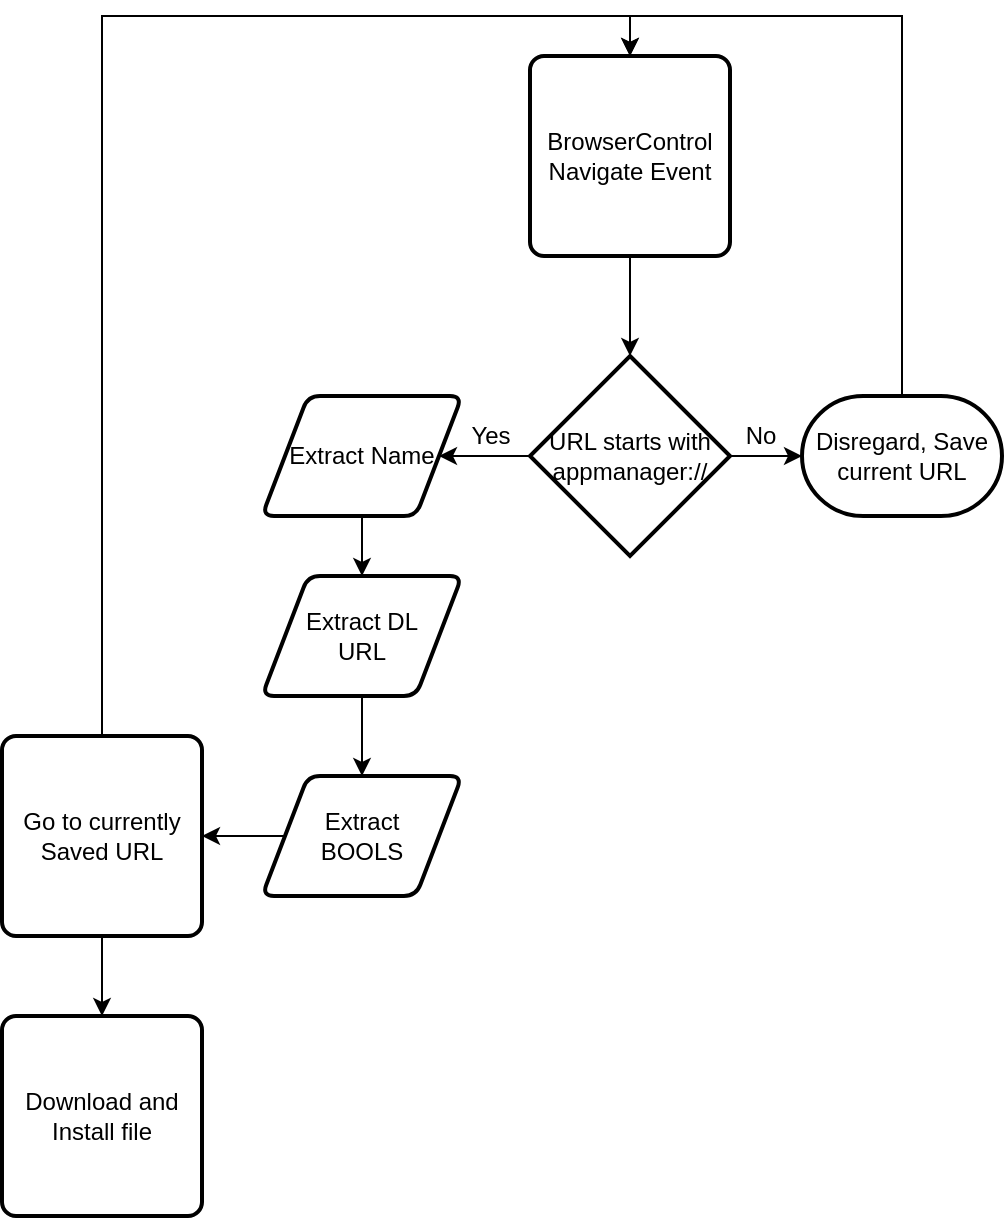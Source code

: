<mxfile version="13.10.5" type="device"><diagram id="C5RBs43oDa-KdzZeNtuy" name="Page-1"><mxGraphModel dx="1422" dy="800" grid="1" gridSize="10" guides="1" tooltips="1" connect="1" arrows="1" fold="1" page="1" pageScale="1" pageWidth="827" pageHeight="1169" math="0" shadow="0"><root><mxCell id="WIyWlLk6GJQsqaUBKTNV-0"/><mxCell id="WIyWlLk6GJQsqaUBKTNV-1" parent="WIyWlLk6GJQsqaUBKTNV-0"/><mxCell id="iC34kU_VAp71gR3Eubk_-24" value="" style="edgeStyle=orthogonalEdgeStyle;rounded=0;orthogonalLoop=1;jettySize=auto;html=1;" edge="1" parent="WIyWlLk6GJQsqaUBKTNV-1" source="iC34kU_VAp71gR3Eubk_-2" target="iC34kU_VAp71gR3Eubk_-4"><mxGeometry relative="1" as="geometry"/></mxCell><mxCell id="iC34kU_VAp71gR3Eubk_-26" value="" style="edgeStyle=orthogonalEdgeStyle;rounded=0;orthogonalLoop=1;jettySize=auto;html=1;" edge="1" parent="WIyWlLk6GJQsqaUBKTNV-1" source="iC34kU_VAp71gR3Eubk_-2" target="iC34kU_VAp71gR3Eubk_-25"><mxGeometry relative="1" as="geometry"/></mxCell><mxCell id="iC34kU_VAp71gR3Eubk_-2" value="URL starts with appmanager://" style="strokeWidth=2;html=1;shape=mxgraph.flowchart.decision;whiteSpace=wrap;" vertex="1" parent="WIyWlLk6GJQsqaUBKTNV-1"><mxGeometry x="294" y="180" width="100" height="100" as="geometry"/></mxCell><mxCell id="iC34kU_VAp71gR3Eubk_-16" value="" style="edgeStyle=orthogonalEdgeStyle;rounded=0;orthogonalLoop=1;jettySize=auto;html=1;" edge="1" parent="WIyWlLk6GJQsqaUBKTNV-1" source="iC34kU_VAp71gR3Eubk_-4" target="iC34kU_VAp71gR3Eubk_-5"><mxGeometry relative="1" as="geometry"/></mxCell><mxCell id="iC34kU_VAp71gR3Eubk_-4" value="Extract Name" style="shape=parallelogram;html=1;strokeWidth=2;perimeter=parallelogramPerimeter;whiteSpace=wrap;rounded=1;arcSize=12;size=0.23;" vertex="1" parent="WIyWlLk6GJQsqaUBKTNV-1"><mxGeometry x="160" y="200" width="100" height="60" as="geometry"/></mxCell><mxCell id="iC34kU_VAp71gR3Eubk_-19" value="" style="edgeStyle=orthogonalEdgeStyle;rounded=0;orthogonalLoop=1;jettySize=auto;html=1;" edge="1" parent="WIyWlLk6GJQsqaUBKTNV-1" source="iC34kU_VAp71gR3Eubk_-5" target="iC34kU_VAp71gR3Eubk_-8"><mxGeometry relative="1" as="geometry"/></mxCell><mxCell id="iC34kU_VAp71gR3Eubk_-5" value="Extract DL &lt;br&gt;URL" style="shape=parallelogram;html=1;strokeWidth=2;perimeter=parallelogramPerimeter;whiteSpace=wrap;rounded=1;arcSize=12;size=0.23;" vertex="1" parent="WIyWlLk6GJQsqaUBKTNV-1"><mxGeometry x="160" y="290" width="100" height="60" as="geometry"/></mxCell><mxCell id="iC34kU_VAp71gR3Eubk_-32" value="" style="edgeStyle=orthogonalEdgeStyle;rounded=0;orthogonalLoop=1;jettySize=auto;html=1;" edge="1" parent="WIyWlLk6GJQsqaUBKTNV-1" source="iC34kU_VAp71gR3Eubk_-8" target="iC34kU_VAp71gR3Eubk_-31"><mxGeometry relative="1" as="geometry"/></mxCell><mxCell id="iC34kU_VAp71gR3Eubk_-8" value="Extract &lt;br&gt;BOOLS" style="shape=parallelogram;html=1;strokeWidth=2;perimeter=parallelogramPerimeter;whiteSpace=wrap;rounded=1;arcSize=12;size=0.23;" vertex="1" parent="WIyWlLk6GJQsqaUBKTNV-1"><mxGeometry x="160" y="390" width="100" height="60" as="geometry"/></mxCell><mxCell id="iC34kU_VAp71gR3Eubk_-29" value="" style="edgeStyle=orthogonalEdgeStyle;rounded=0;orthogonalLoop=1;jettySize=auto;html=1;" edge="1" parent="WIyWlLk6GJQsqaUBKTNV-1" source="iC34kU_VAp71gR3Eubk_-14" target="iC34kU_VAp71gR3Eubk_-2"><mxGeometry relative="1" as="geometry"/></mxCell><mxCell id="iC34kU_VAp71gR3Eubk_-14" value="&lt;span&gt;BrowserControl&lt;/span&gt;&lt;br&gt;&lt;span&gt;Navigate Event&lt;/span&gt;" style="rounded=1;whiteSpace=wrap;html=1;absoluteArcSize=1;arcSize=14;strokeWidth=2;" vertex="1" parent="WIyWlLk6GJQsqaUBKTNV-1"><mxGeometry x="294" y="30" width="100" height="100" as="geometry"/></mxCell><mxCell id="iC34kU_VAp71gR3Eubk_-30" style="edgeStyle=orthogonalEdgeStyle;rounded=0;orthogonalLoop=1;jettySize=auto;html=1;exitX=0.5;exitY=0;exitDx=0;exitDy=0;exitPerimeter=0;entryX=0.5;entryY=0;entryDx=0;entryDy=0;" edge="1" parent="WIyWlLk6GJQsqaUBKTNV-1" source="iC34kU_VAp71gR3Eubk_-25" target="iC34kU_VAp71gR3Eubk_-14"><mxGeometry relative="1" as="geometry"/></mxCell><mxCell id="iC34kU_VAp71gR3Eubk_-25" value="Disregard, Save current URL" style="strokeWidth=2;html=1;shape=mxgraph.flowchart.terminator;whiteSpace=wrap;" vertex="1" parent="WIyWlLk6GJQsqaUBKTNV-1"><mxGeometry x="430" y="200" width="100" height="60" as="geometry"/></mxCell><mxCell id="iC34kU_VAp71gR3Eubk_-27" value="No" style="text;html=1;align=center;verticalAlign=middle;resizable=0;points=[];autosize=1;" vertex="1" parent="WIyWlLk6GJQsqaUBKTNV-1"><mxGeometry x="393.5" y="210" width="30" height="20" as="geometry"/></mxCell><mxCell id="iC34kU_VAp71gR3Eubk_-28" value="Yes" style="text;html=1;align=center;verticalAlign=middle;resizable=0;points=[];autosize=1;" vertex="1" parent="WIyWlLk6GJQsqaUBKTNV-1"><mxGeometry x="254" y="210" width="40" height="20" as="geometry"/></mxCell><mxCell id="iC34kU_VAp71gR3Eubk_-35" value="" style="edgeStyle=orthogonalEdgeStyle;rounded=0;orthogonalLoop=1;jettySize=auto;html=1;" edge="1" parent="WIyWlLk6GJQsqaUBKTNV-1" source="iC34kU_VAp71gR3Eubk_-31" target="iC34kU_VAp71gR3Eubk_-33"><mxGeometry relative="1" as="geometry"/></mxCell><mxCell id="iC34kU_VAp71gR3Eubk_-36" style="edgeStyle=orthogonalEdgeStyle;rounded=0;orthogonalLoop=1;jettySize=auto;html=1;exitX=0.5;exitY=0;exitDx=0;exitDy=0;entryX=0.5;entryY=0;entryDx=0;entryDy=0;" edge="1" parent="WIyWlLk6GJQsqaUBKTNV-1" source="iC34kU_VAp71gR3Eubk_-31" target="iC34kU_VAp71gR3Eubk_-14"><mxGeometry relative="1" as="geometry"/></mxCell><mxCell id="iC34kU_VAp71gR3Eubk_-31" value="Go to currently Saved URL" style="rounded=1;whiteSpace=wrap;html=1;absoluteArcSize=1;arcSize=14;strokeWidth=2;" vertex="1" parent="WIyWlLk6GJQsqaUBKTNV-1"><mxGeometry x="30" y="370" width="100" height="100" as="geometry"/></mxCell><mxCell id="iC34kU_VAp71gR3Eubk_-33" value="Download and Install file" style="rounded=1;whiteSpace=wrap;html=1;absoluteArcSize=1;arcSize=14;strokeWidth=2;" vertex="1" parent="WIyWlLk6GJQsqaUBKTNV-1"><mxGeometry x="30" y="510" width="100" height="100" as="geometry"/></mxCell></root></mxGraphModel></diagram></mxfile>